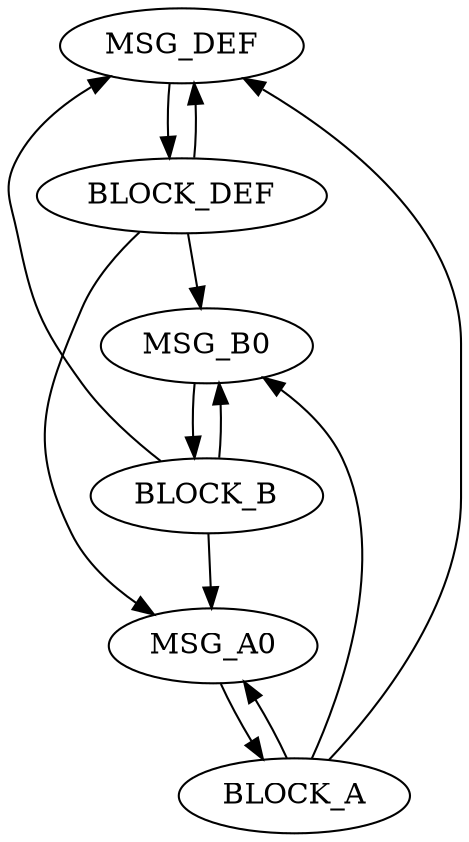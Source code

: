 digraph g {
name="DefPatExample";
graph []
edge  [type="defdst"]
node  [cpu="0"];

  MSG_DEF   [type="tmsg",  pattern="DEF", patentry="true", toffs  = 0, fid=1, gid=4048, evtno=0, par="0"];
  BLOCK_DEF [type="block", pattern="DEF", patexit="true", tperiod= 20000000, qlo="1"];
  MSG_A0    [type="tmsg",  pattern="A", patentry="true", toffs  = 0, fid=1, gid=4048, evtno=1, par="0"];
  BLOCK_A  [type="block", pattern="A", patexit="true",  tperiod=100000000, qlo="1"];
  MSG_B0    [type="tmsg",  pattern="B", patentry="true", toffs  = 0, fid=1, gid=4048, evtno=2, par="0"];
  BLOCK_B  [type="block", pattern="B", patexit="true",  tperiod=100000000, qlo="1"];
  
  MSG_DEF -> BLOCK_DEF -> MSG_DEF;
  BLOCK_DEF -> MSG_A0 [type="altdst"];
  BLOCK_DEF -> MSG_B0 [type="altdst"];
  MSG_A0 -> BLOCK_A -> MSG_DEF;
  BLOCK_A -> MSG_A0 [type="altdst"];
  BLOCK_A -> MSG_B0 [type="altdst"];
  MSG_B0 -> BLOCK_B -> MSG_DEF;
  BLOCK_B -> MSG_A0 [type="altdst"];
  BLOCK_B -> MSG_B0 [type="altdst"];

}
